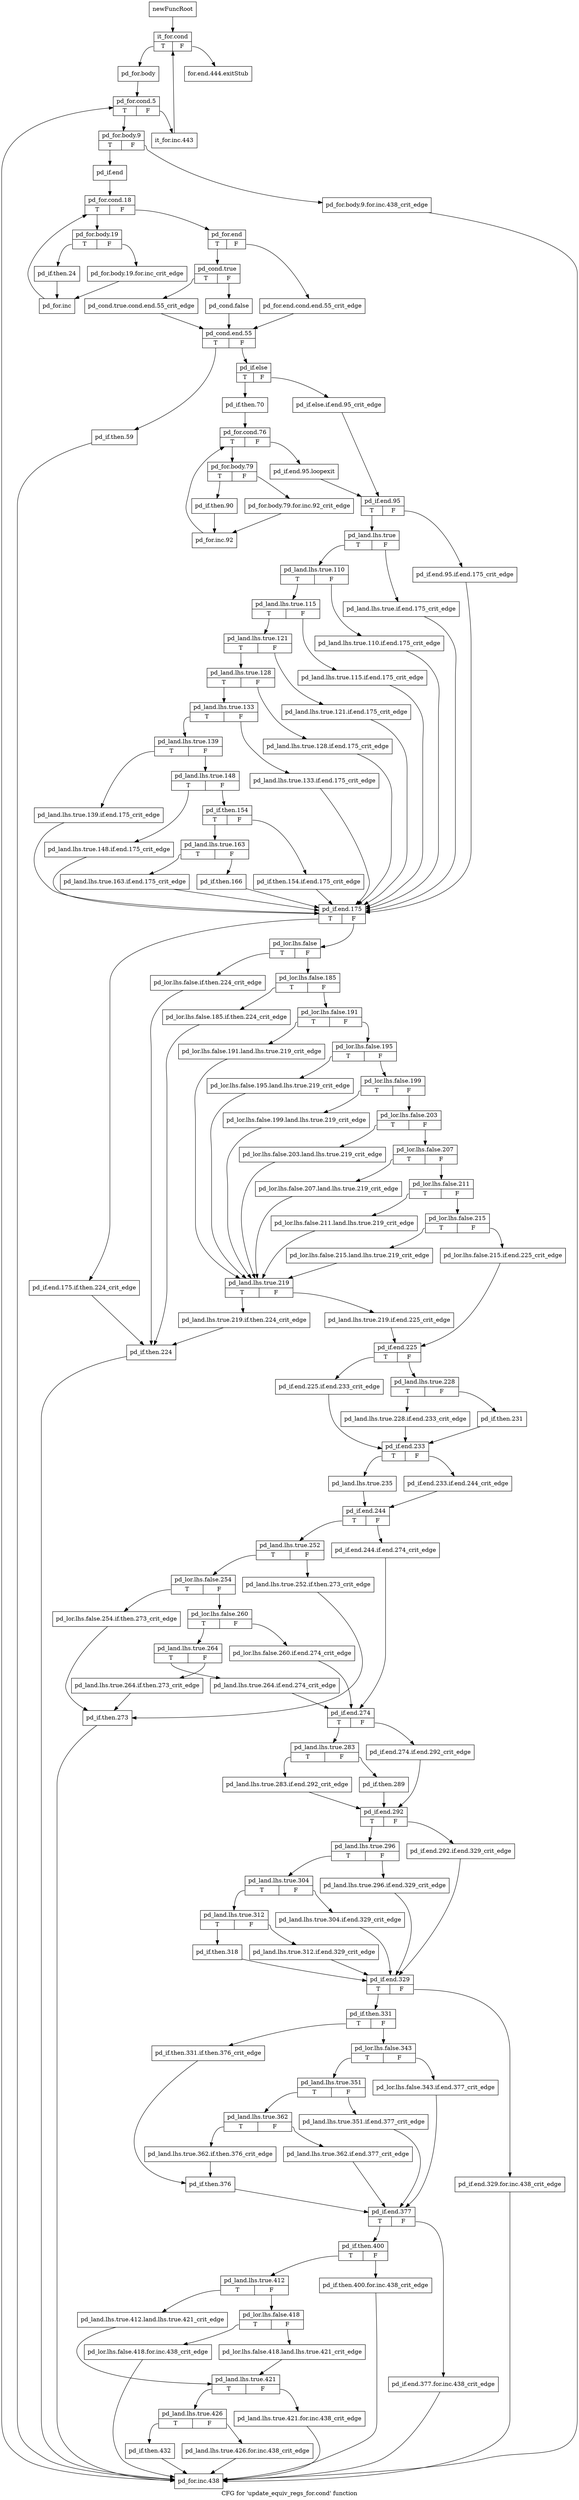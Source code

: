 digraph "CFG for 'update_equiv_regs_for.cond' function" {
	label="CFG for 'update_equiv_regs_for.cond' function";

	Node0xb40fd40 [shape=record,label="{newFuncRoot}"];
	Node0xb40fd40 -> Node0xb40fde0;
	Node0xb40fd90 [shape=record,label="{for.end.444.exitStub}"];
	Node0xb40fde0 [shape=record,label="{it_for.cond|{<s0>T|<s1>F}}"];
	Node0xb40fde0:s0 -> Node0xb40fe30;
	Node0xb40fde0:s1 -> Node0xb40fd90;
	Node0xb40fe30 [shape=record,label="{pd_for.body}"];
	Node0xb40fe30 -> Node0xb402360;
	Node0xb402360 [shape=record,label="{pd_for.cond.5|{<s0>T|<s1>F}}"];
	Node0xb402360:s0 -> Node0xb402400;
	Node0xb402360:s1 -> Node0xb4023b0;
	Node0xb4023b0 [shape=record,label="{it_for.inc.443}"];
	Node0xb4023b0 -> Node0xb40fde0;
	Node0xb402400 [shape=record,label="{pd_for.body.9|{<s0>T|<s1>F}}"];
	Node0xb402400:s0 -> Node0xb4024a0;
	Node0xb402400:s1 -> Node0xb402450;
	Node0xb402450 [shape=record,label="{pd_for.body.9.for.inc.438_crit_edge}"];
	Node0xb402450 -> Node0xb414c40;
	Node0xb4024a0 [shape=record,label="{pd_if.end}"];
	Node0xb4024a0 -> Node0xb412530;
	Node0xb412530 [shape=record,label="{pd_for.cond.18|{<s0>T|<s1>F}}"];
	Node0xb412530:s0 -> Node0xb414c90;
	Node0xb412530:s1 -> Node0xb412580;
	Node0xb412580 [shape=record,label="{pd_for.end|{<s0>T|<s1>F}}"];
	Node0xb412580:s0 -> Node0xb412620;
	Node0xb412580:s1 -> Node0xb4125d0;
	Node0xb4125d0 [shape=record,label="{pd_for.end.cond.end.55_crit_edge}"];
	Node0xb4125d0 -> Node0xb412710;
	Node0xb412620 [shape=record,label="{pd_cond.true|{<s0>T|<s1>F}}"];
	Node0xb412620:s0 -> Node0xb4126c0;
	Node0xb412620:s1 -> Node0xb412670;
	Node0xb412670 [shape=record,label="{pd_cond.false}"];
	Node0xb412670 -> Node0xb412710;
	Node0xb4126c0 [shape=record,label="{pd_cond.true.cond.end.55_crit_edge}"];
	Node0xb4126c0 -> Node0xb412710;
	Node0xb412710 [shape=record,label="{pd_cond.end.55|{<s0>T|<s1>F}}"];
	Node0xb412710:s0 -> Node0xb414bf0;
	Node0xb412710:s1 -> Node0xb412760;
	Node0xb412760 [shape=record,label="{pd_if.else|{<s0>T|<s1>F}}"];
	Node0xb412760:s0 -> Node0xb412800;
	Node0xb412760:s1 -> Node0xb4127b0;
	Node0xb4127b0 [shape=record,label="{pd_if.else.if.end.95_crit_edge}"];
	Node0xb4127b0 -> Node0xb4128f0;
	Node0xb412800 [shape=record,label="{pd_if.then.70}"];
	Node0xb412800 -> Node0xb412850;
	Node0xb412850 [shape=record,label="{pd_for.cond.76|{<s0>T|<s1>F}}"];
	Node0xb412850:s0 -> Node0xb414ab0;
	Node0xb412850:s1 -> Node0xb4128a0;
	Node0xb4128a0 [shape=record,label="{pd_if.end.95.loopexit}"];
	Node0xb4128a0 -> Node0xb4128f0;
	Node0xb4128f0 [shape=record,label="{pd_if.end.95|{<s0>T|<s1>F}}"];
	Node0xb4128f0:s0 -> Node0xb412990;
	Node0xb4128f0:s1 -> Node0xb412940;
	Node0xb412940 [shape=record,label="{pd_if.end.95.if.end.175_crit_edge}"];
	Node0xb412940 -> Node0xb413020;
	Node0xb412990 [shape=record,label="{pd_land.lhs.true|{<s0>T|<s1>F}}"];
	Node0xb412990:s0 -> Node0xb412a30;
	Node0xb412990:s1 -> Node0xb4129e0;
	Node0xb4129e0 [shape=record,label="{pd_land.lhs.true.if.end.175_crit_edge}"];
	Node0xb4129e0 -> Node0xb413020;
	Node0xb412a30 [shape=record,label="{pd_land.lhs.true.110|{<s0>T|<s1>F}}"];
	Node0xb412a30:s0 -> Node0xb412ad0;
	Node0xb412a30:s1 -> Node0xb412a80;
	Node0xb412a80 [shape=record,label="{pd_land.lhs.true.110.if.end.175_crit_edge}"];
	Node0xb412a80 -> Node0xb413020;
	Node0xb412ad0 [shape=record,label="{pd_land.lhs.true.115|{<s0>T|<s1>F}}"];
	Node0xb412ad0:s0 -> Node0xb412b70;
	Node0xb412ad0:s1 -> Node0xb412b20;
	Node0xb412b20 [shape=record,label="{pd_land.lhs.true.115.if.end.175_crit_edge}"];
	Node0xb412b20 -> Node0xb413020;
	Node0xb412b70 [shape=record,label="{pd_land.lhs.true.121|{<s0>T|<s1>F}}"];
	Node0xb412b70:s0 -> Node0xb412c10;
	Node0xb412b70:s1 -> Node0xb412bc0;
	Node0xb412bc0 [shape=record,label="{pd_land.lhs.true.121.if.end.175_crit_edge}"];
	Node0xb412bc0 -> Node0xb413020;
	Node0xb412c10 [shape=record,label="{pd_land.lhs.true.128|{<s0>T|<s1>F}}"];
	Node0xb412c10:s0 -> Node0xb412cb0;
	Node0xb412c10:s1 -> Node0xb412c60;
	Node0xb412c60 [shape=record,label="{pd_land.lhs.true.128.if.end.175_crit_edge}"];
	Node0xb412c60 -> Node0xb413020;
	Node0xb412cb0 [shape=record,label="{pd_land.lhs.true.133|{<s0>T|<s1>F}}"];
	Node0xb412cb0:s0 -> Node0xb412d50;
	Node0xb412cb0:s1 -> Node0xb412d00;
	Node0xb412d00 [shape=record,label="{pd_land.lhs.true.133.if.end.175_crit_edge}"];
	Node0xb412d00 -> Node0xb413020;
	Node0xb412d50 [shape=record,label="{pd_land.lhs.true.139|{<s0>T|<s1>F}}"];
	Node0xb412d50:s0 -> Node0xb412fd0;
	Node0xb412d50:s1 -> Node0xb412da0;
	Node0xb412da0 [shape=record,label="{pd_land.lhs.true.148|{<s0>T|<s1>F}}"];
	Node0xb412da0:s0 -> Node0xb412f80;
	Node0xb412da0:s1 -> Node0xb412df0;
	Node0xb412df0 [shape=record,label="{pd_if.then.154|{<s0>T|<s1>F}}"];
	Node0xb412df0:s0 -> Node0xb412e90;
	Node0xb412df0:s1 -> Node0xb412e40;
	Node0xb412e40 [shape=record,label="{pd_if.then.154.if.end.175_crit_edge}"];
	Node0xb412e40 -> Node0xb413020;
	Node0xb412e90 [shape=record,label="{pd_land.lhs.true.163|{<s0>T|<s1>F}}"];
	Node0xb412e90:s0 -> Node0xb412f30;
	Node0xb412e90:s1 -> Node0xb412ee0;
	Node0xb412ee0 [shape=record,label="{pd_if.then.166}"];
	Node0xb412ee0 -> Node0xb413020;
	Node0xb412f30 [shape=record,label="{pd_land.lhs.true.163.if.end.175_crit_edge}"];
	Node0xb412f30 -> Node0xb413020;
	Node0xb412f80 [shape=record,label="{pd_land.lhs.true.148.if.end.175_crit_edge}"];
	Node0xb412f80 -> Node0xb413020;
	Node0xb412fd0 [shape=record,label="{pd_land.lhs.true.139.if.end.175_crit_edge}"];
	Node0xb412fd0 -> Node0xb413020;
	Node0xb413020 [shape=record,label="{pd_if.end.175|{<s0>T|<s1>F}}"];
	Node0xb413020:s0 -> Node0xb414a10;
	Node0xb413020:s1 -> Node0xb413070;
	Node0xb413070 [shape=record,label="{pd_lor.lhs.false|{<s0>T|<s1>F}}"];
	Node0xb413070:s0 -> Node0xb4149c0;
	Node0xb413070:s1 -> Node0xb4130c0;
	Node0xb4130c0 [shape=record,label="{pd_lor.lhs.false.185|{<s0>T|<s1>F}}"];
	Node0xb4130c0:s0 -> Node0xb414970;
	Node0xb4130c0:s1 -> Node0xb413110;
	Node0xb413110 [shape=record,label="{pd_lor.lhs.false.191|{<s0>T|<s1>F}}"];
	Node0xb413110:s0 -> Node0xb413570;
	Node0xb413110:s1 -> Node0xb413160;
	Node0xb413160 [shape=record,label="{pd_lor.lhs.false.195|{<s0>T|<s1>F}}"];
	Node0xb413160:s0 -> Node0xb413520;
	Node0xb413160:s1 -> Node0xb4131b0;
	Node0xb4131b0 [shape=record,label="{pd_lor.lhs.false.199|{<s0>T|<s1>F}}"];
	Node0xb4131b0:s0 -> Node0xb4134d0;
	Node0xb4131b0:s1 -> Node0xb413200;
	Node0xb413200 [shape=record,label="{pd_lor.lhs.false.203|{<s0>T|<s1>F}}"];
	Node0xb413200:s0 -> Node0xb413480;
	Node0xb413200:s1 -> Node0xb413250;
	Node0xb413250 [shape=record,label="{pd_lor.lhs.false.207|{<s0>T|<s1>F}}"];
	Node0xb413250:s0 -> Node0xb413430;
	Node0xb413250:s1 -> Node0xb4132a0;
	Node0xb4132a0 [shape=record,label="{pd_lor.lhs.false.211|{<s0>T|<s1>F}}"];
	Node0xb4132a0:s0 -> Node0xb4133e0;
	Node0xb4132a0:s1 -> Node0xb4132f0;
	Node0xb4132f0 [shape=record,label="{pd_lor.lhs.false.215|{<s0>T|<s1>F}}"];
	Node0xb4132f0:s0 -> Node0xb413390;
	Node0xb4132f0:s1 -> Node0xb413340;
	Node0xb413340 [shape=record,label="{pd_lor.lhs.false.215.if.end.225_crit_edge}"];
	Node0xb413340 -> Node0xb413660;
	Node0xb413390 [shape=record,label="{pd_lor.lhs.false.215.land.lhs.true.219_crit_edge}"];
	Node0xb413390 -> Node0xb4135c0;
	Node0xb4133e0 [shape=record,label="{pd_lor.lhs.false.211.land.lhs.true.219_crit_edge}"];
	Node0xb4133e0 -> Node0xb4135c0;
	Node0xb413430 [shape=record,label="{pd_lor.lhs.false.207.land.lhs.true.219_crit_edge}"];
	Node0xb413430 -> Node0xb4135c0;
	Node0xb413480 [shape=record,label="{pd_lor.lhs.false.203.land.lhs.true.219_crit_edge}"];
	Node0xb413480 -> Node0xb4135c0;
	Node0xb4134d0 [shape=record,label="{pd_lor.lhs.false.199.land.lhs.true.219_crit_edge}"];
	Node0xb4134d0 -> Node0xb4135c0;
	Node0xb413520 [shape=record,label="{pd_lor.lhs.false.195.land.lhs.true.219_crit_edge}"];
	Node0xb413520 -> Node0xb4135c0;
	Node0xb413570 [shape=record,label="{pd_lor.lhs.false.191.land.lhs.true.219_crit_edge}"];
	Node0xb413570 -> Node0xb4135c0;
	Node0xb4135c0 [shape=record,label="{pd_land.lhs.true.219|{<s0>T|<s1>F}}"];
	Node0xb4135c0:s0 -> Node0xb414920;
	Node0xb4135c0:s1 -> Node0xb413610;
	Node0xb413610 [shape=record,label="{pd_land.lhs.true.219.if.end.225_crit_edge}"];
	Node0xb413610 -> Node0xb413660;
	Node0xb413660 [shape=record,label="{pd_if.end.225|{<s0>T|<s1>F}}"];
	Node0xb413660:s0 -> Node0xb4137a0;
	Node0xb413660:s1 -> Node0xb4136b0;
	Node0xb4136b0 [shape=record,label="{pd_land.lhs.true.228|{<s0>T|<s1>F}}"];
	Node0xb4136b0:s0 -> Node0xb413750;
	Node0xb4136b0:s1 -> Node0xb413700;
	Node0xb413700 [shape=record,label="{pd_if.then.231}"];
	Node0xb413700 -> Node0xb4137f0;
	Node0xb413750 [shape=record,label="{pd_land.lhs.true.228.if.end.233_crit_edge}"];
	Node0xb413750 -> Node0xb4137f0;
	Node0xb4137a0 [shape=record,label="{pd_if.end.225.if.end.233_crit_edge}"];
	Node0xb4137a0 -> Node0xb4137f0;
	Node0xb4137f0 [shape=record,label="{pd_if.end.233|{<s0>T|<s1>F}}"];
	Node0xb4137f0:s0 -> Node0xb413890;
	Node0xb4137f0:s1 -> Node0xb413840;
	Node0xb413840 [shape=record,label="{pd_if.end.233.if.end.244_crit_edge}"];
	Node0xb413840 -> Node0xb4138e0;
	Node0xb413890 [shape=record,label="{pd_land.lhs.true.235}"];
	Node0xb413890 -> Node0xb4138e0;
	Node0xb4138e0 [shape=record,label="{pd_if.end.244|{<s0>T|<s1>F}}"];
	Node0xb4138e0:s0 -> Node0xb413980;
	Node0xb4138e0:s1 -> Node0xb413930;
	Node0xb413930 [shape=record,label="{pd_if.end.244.if.end.274_crit_edge}"];
	Node0xb413930 -> Node0xb413c00;
	Node0xb413980 [shape=record,label="{pd_land.lhs.true.252|{<s0>T|<s1>F}}"];
	Node0xb413980:s0 -> Node0xb413a20;
	Node0xb413980:s1 -> Node0xb4139d0;
	Node0xb4139d0 [shape=record,label="{pd_land.lhs.true.252.if.then.273_crit_edge}"];
	Node0xb4139d0 -> Node0xb4148d0;
	Node0xb413a20 [shape=record,label="{pd_lor.lhs.false.254|{<s0>T|<s1>F}}"];
	Node0xb413a20:s0 -> Node0xb414880;
	Node0xb413a20:s1 -> Node0xb413a70;
	Node0xb413a70 [shape=record,label="{pd_lor.lhs.false.260|{<s0>T|<s1>F}}"];
	Node0xb413a70:s0 -> Node0xb413b10;
	Node0xb413a70:s1 -> Node0xb413ac0;
	Node0xb413ac0 [shape=record,label="{pd_lor.lhs.false.260.if.end.274_crit_edge}"];
	Node0xb413ac0 -> Node0xb413c00;
	Node0xb413b10 [shape=record,label="{pd_land.lhs.true.264|{<s0>T|<s1>F}}"];
	Node0xb413b10:s0 -> Node0xb413bb0;
	Node0xb413b10:s1 -> Node0xb413b60;
	Node0xb413b60 [shape=record,label="{pd_land.lhs.true.264.if.then.273_crit_edge}"];
	Node0xb413b60 -> Node0xb4148d0;
	Node0xb413bb0 [shape=record,label="{pd_land.lhs.true.264.if.end.274_crit_edge}"];
	Node0xb413bb0 -> Node0xb413c00;
	Node0xb413c00 [shape=record,label="{pd_if.end.274|{<s0>T|<s1>F}}"];
	Node0xb413c00:s0 -> Node0xb413ca0;
	Node0xb413c00:s1 -> Node0xb413c50;
	Node0xb413c50 [shape=record,label="{pd_if.end.274.if.end.292_crit_edge}"];
	Node0xb413c50 -> Node0xb413d90;
	Node0xb413ca0 [shape=record,label="{pd_land.lhs.true.283|{<s0>T|<s1>F}}"];
	Node0xb413ca0:s0 -> Node0xb413d40;
	Node0xb413ca0:s1 -> Node0xb413cf0;
	Node0xb413cf0 [shape=record,label="{pd_if.then.289}"];
	Node0xb413cf0 -> Node0xb413d90;
	Node0xb413d40 [shape=record,label="{pd_land.lhs.true.283.if.end.292_crit_edge}"];
	Node0xb413d40 -> Node0xb413d90;
	Node0xb413d90 [shape=record,label="{pd_if.end.292|{<s0>T|<s1>F}}"];
	Node0xb413d90:s0 -> Node0xb413e30;
	Node0xb413d90:s1 -> Node0xb413de0;
	Node0xb413de0 [shape=record,label="{pd_if.end.292.if.end.329_crit_edge}"];
	Node0xb413de0 -> Node0xb414060;
	Node0xb413e30 [shape=record,label="{pd_land.lhs.true.296|{<s0>T|<s1>F}}"];
	Node0xb413e30:s0 -> Node0xb413ed0;
	Node0xb413e30:s1 -> Node0xb413e80;
	Node0xb413e80 [shape=record,label="{pd_land.lhs.true.296.if.end.329_crit_edge}"];
	Node0xb413e80 -> Node0xb414060;
	Node0xb413ed0 [shape=record,label="{pd_land.lhs.true.304|{<s0>T|<s1>F}}"];
	Node0xb413ed0:s0 -> Node0xb413f70;
	Node0xb413ed0:s1 -> Node0xb413f20;
	Node0xb413f20 [shape=record,label="{pd_land.lhs.true.304.if.end.329_crit_edge}"];
	Node0xb413f20 -> Node0xb414060;
	Node0xb413f70 [shape=record,label="{pd_land.lhs.true.312|{<s0>T|<s1>F}}"];
	Node0xb413f70:s0 -> Node0xb414010;
	Node0xb413f70:s1 -> Node0xb413fc0;
	Node0xb413fc0 [shape=record,label="{pd_land.lhs.true.312.if.end.329_crit_edge}"];
	Node0xb413fc0 -> Node0xb414060;
	Node0xb414010 [shape=record,label="{pd_if.then.318}"];
	Node0xb414010 -> Node0xb414060;
	Node0xb414060 [shape=record,label="{pd_if.end.329|{<s0>T|<s1>F}}"];
	Node0xb414060:s0 -> Node0xb414100;
	Node0xb414060:s1 -> Node0xb4140b0;
	Node0xb4140b0 [shape=record,label="{pd_if.end.329.for.inc.438_crit_edge}"];
	Node0xb4140b0 -> Node0xb414c40;
	Node0xb414100 [shape=record,label="{pd_if.then.331|{<s0>T|<s1>F}}"];
	Node0xb414100:s0 -> Node0xb414380;
	Node0xb414100:s1 -> Node0xb414150;
	Node0xb414150 [shape=record,label="{pd_lor.lhs.false.343|{<s0>T|<s1>F}}"];
	Node0xb414150:s0 -> Node0xb4141f0;
	Node0xb414150:s1 -> Node0xb4141a0;
	Node0xb4141a0 [shape=record,label="{pd_lor.lhs.false.343.if.end.377_crit_edge}"];
	Node0xb4141a0 -> Node0xb414420;
	Node0xb4141f0 [shape=record,label="{pd_land.lhs.true.351|{<s0>T|<s1>F}}"];
	Node0xb4141f0:s0 -> Node0xb414290;
	Node0xb4141f0:s1 -> Node0xb414240;
	Node0xb414240 [shape=record,label="{pd_land.lhs.true.351.if.end.377_crit_edge}"];
	Node0xb414240 -> Node0xb414420;
	Node0xb414290 [shape=record,label="{pd_land.lhs.true.362|{<s0>T|<s1>F}}"];
	Node0xb414290:s0 -> Node0xb414330;
	Node0xb414290:s1 -> Node0xb4142e0;
	Node0xb4142e0 [shape=record,label="{pd_land.lhs.true.362.if.end.377_crit_edge}"];
	Node0xb4142e0 -> Node0xb414420;
	Node0xb414330 [shape=record,label="{pd_land.lhs.true.362.if.then.376_crit_edge}"];
	Node0xb414330 -> Node0xb4143d0;
	Node0xb414380 [shape=record,label="{pd_if.then.331.if.then.376_crit_edge}"];
	Node0xb414380 -> Node0xb4143d0;
	Node0xb4143d0 [shape=record,label="{pd_if.then.376}"];
	Node0xb4143d0 -> Node0xb414420;
	Node0xb414420 [shape=record,label="{pd_if.end.377|{<s0>T|<s1>F}}"];
	Node0xb414420:s0 -> Node0xb4144c0;
	Node0xb414420:s1 -> Node0xb414470;
	Node0xb414470 [shape=record,label="{pd_if.end.377.for.inc.438_crit_edge}"];
	Node0xb414470 -> Node0xb414c40;
	Node0xb4144c0 [shape=record,label="{pd_if.then.400|{<s0>T|<s1>F}}"];
	Node0xb4144c0:s0 -> Node0xb414560;
	Node0xb4144c0:s1 -> Node0xb414510;
	Node0xb414510 [shape=record,label="{pd_if.then.400.for.inc.438_crit_edge}"];
	Node0xb414510 -> Node0xb414c40;
	Node0xb414560 [shape=record,label="{pd_land.lhs.true.412|{<s0>T|<s1>F}}"];
	Node0xb414560:s0 -> Node0xb4146a0;
	Node0xb414560:s1 -> Node0xb4145b0;
	Node0xb4145b0 [shape=record,label="{pd_lor.lhs.false.418|{<s0>T|<s1>F}}"];
	Node0xb4145b0:s0 -> Node0xb414650;
	Node0xb4145b0:s1 -> Node0xb414600;
	Node0xb414600 [shape=record,label="{pd_lor.lhs.false.418.land.lhs.true.421_crit_edge}"];
	Node0xb414600 -> Node0xb4146f0;
	Node0xb414650 [shape=record,label="{pd_lor.lhs.false.418.for.inc.438_crit_edge}"];
	Node0xb414650 -> Node0xb414c40;
	Node0xb4146a0 [shape=record,label="{pd_land.lhs.true.412.land.lhs.true.421_crit_edge}"];
	Node0xb4146a0 -> Node0xb4146f0;
	Node0xb4146f0 [shape=record,label="{pd_land.lhs.true.421|{<s0>T|<s1>F}}"];
	Node0xb4146f0:s0 -> Node0xb414790;
	Node0xb4146f0:s1 -> Node0xb414740;
	Node0xb414740 [shape=record,label="{pd_land.lhs.true.421.for.inc.438_crit_edge}"];
	Node0xb414740 -> Node0xb414c40;
	Node0xb414790 [shape=record,label="{pd_land.lhs.true.426|{<s0>T|<s1>F}}"];
	Node0xb414790:s0 -> Node0xb414830;
	Node0xb414790:s1 -> Node0xb4147e0;
	Node0xb4147e0 [shape=record,label="{pd_land.lhs.true.426.for.inc.438_crit_edge}"];
	Node0xb4147e0 -> Node0xb414c40;
	Node0xb414830 [shape=record,label="{pd_if.then.432}"];
	Node0xb414830 -> Node0xb414c40;
	Node0xb414880 [shape=record,label="{pd_lor.lhs.false.254.if.then.273_crit_edge}"];
	Node0xb414880 -> Node0xb4148d0;
	Node0xb4148d0 [shape=record,label="{pd_if.then.273}"];
	Node0xb4148d0 -> Node0xb414c40;
	Node0xb414920 [shape=record,label="{pd_land.lhs.true.219.if.then.224_crit_edge}"];
	Node0xb414920 -> Node0xb414a60;
	Node0xb414970 [shape=record,label="{pd_lor.lhs.false.185.if.then.224_crit_edge}"];
	Node0xb414970 -> Node0xb414a60;
	Node0xb4149c0 [shape=record,label="{pd_lor.lhs.false.if.then.224_crit_edge}"];
	Node0xb4149c0 -> Node0xb414a60;
	Node0xb414a10 [shape=record,label="{pd_if.end.175.if.then.224_crit_edge}"];
	Node0xb414a10 -> Node0xb414a60;
	Node0xb414a60 [shape=record,label="{pd_if.then.224}"];
	Node0xb414a60 -> Node0xb414c40;
	Node0xb414ab0 [shape=record,label="{pd_for.body.79|{<s0>T|<s1>F}}"];
	Node0xb414ab0:s0 -> Node0xb414b50;
	Node0xb414ab0:s1 -> Node0xb414b00;
	Node0xb414b00 [shape=record,label="{pd_for.body.79.for.inc.92_crit_edge}"];
	Node0xb414b00 -> Node0xb414ba0;
	Node0xb414b50 [shape=record,label="{pd_if.then.90}"];
	Node0xb414b50 -> Node0xb414ba0;
	Node0xb414ba0 [shape=record,label="{pd_for.inc.92}"];
	Node0xb414ba0 -> Node0xb412850;
	Node0xb414bf0 [shape=record,label="{pd_if.then.59}"];
	Node0xb414bf0 -> Node0xb414c40;
	Node0xb414c40 [shape=record,label="{pd_for.inc.438}"];
	Node0xb414c40 -> Node0xb402360;
	Node0xb414c90 [shape=record,label="{pd_for.body.19|{<s0>T|<s1>F}}"];
	Node0xb414c90:s0 -> Node0xb414d30;
	Node0xb414c90:s1 -> Node0xb414ce0;
	Node0xb414ce0 [shape=record,label="{pd_for.body.19.for.inc_crit_edge}"];
	Node0xb414ce0 -> Node0xb414d80;
	Node0xb414d30 [shape=record,label="{pd_if.then.24}"];
	Node0xb414d30 -> Node0xb414d80;
	Node0xb414d80 [shape=record,label="{pd_for.inc}"];
	Node0xb414d80 -> Node0xb412530;
}
